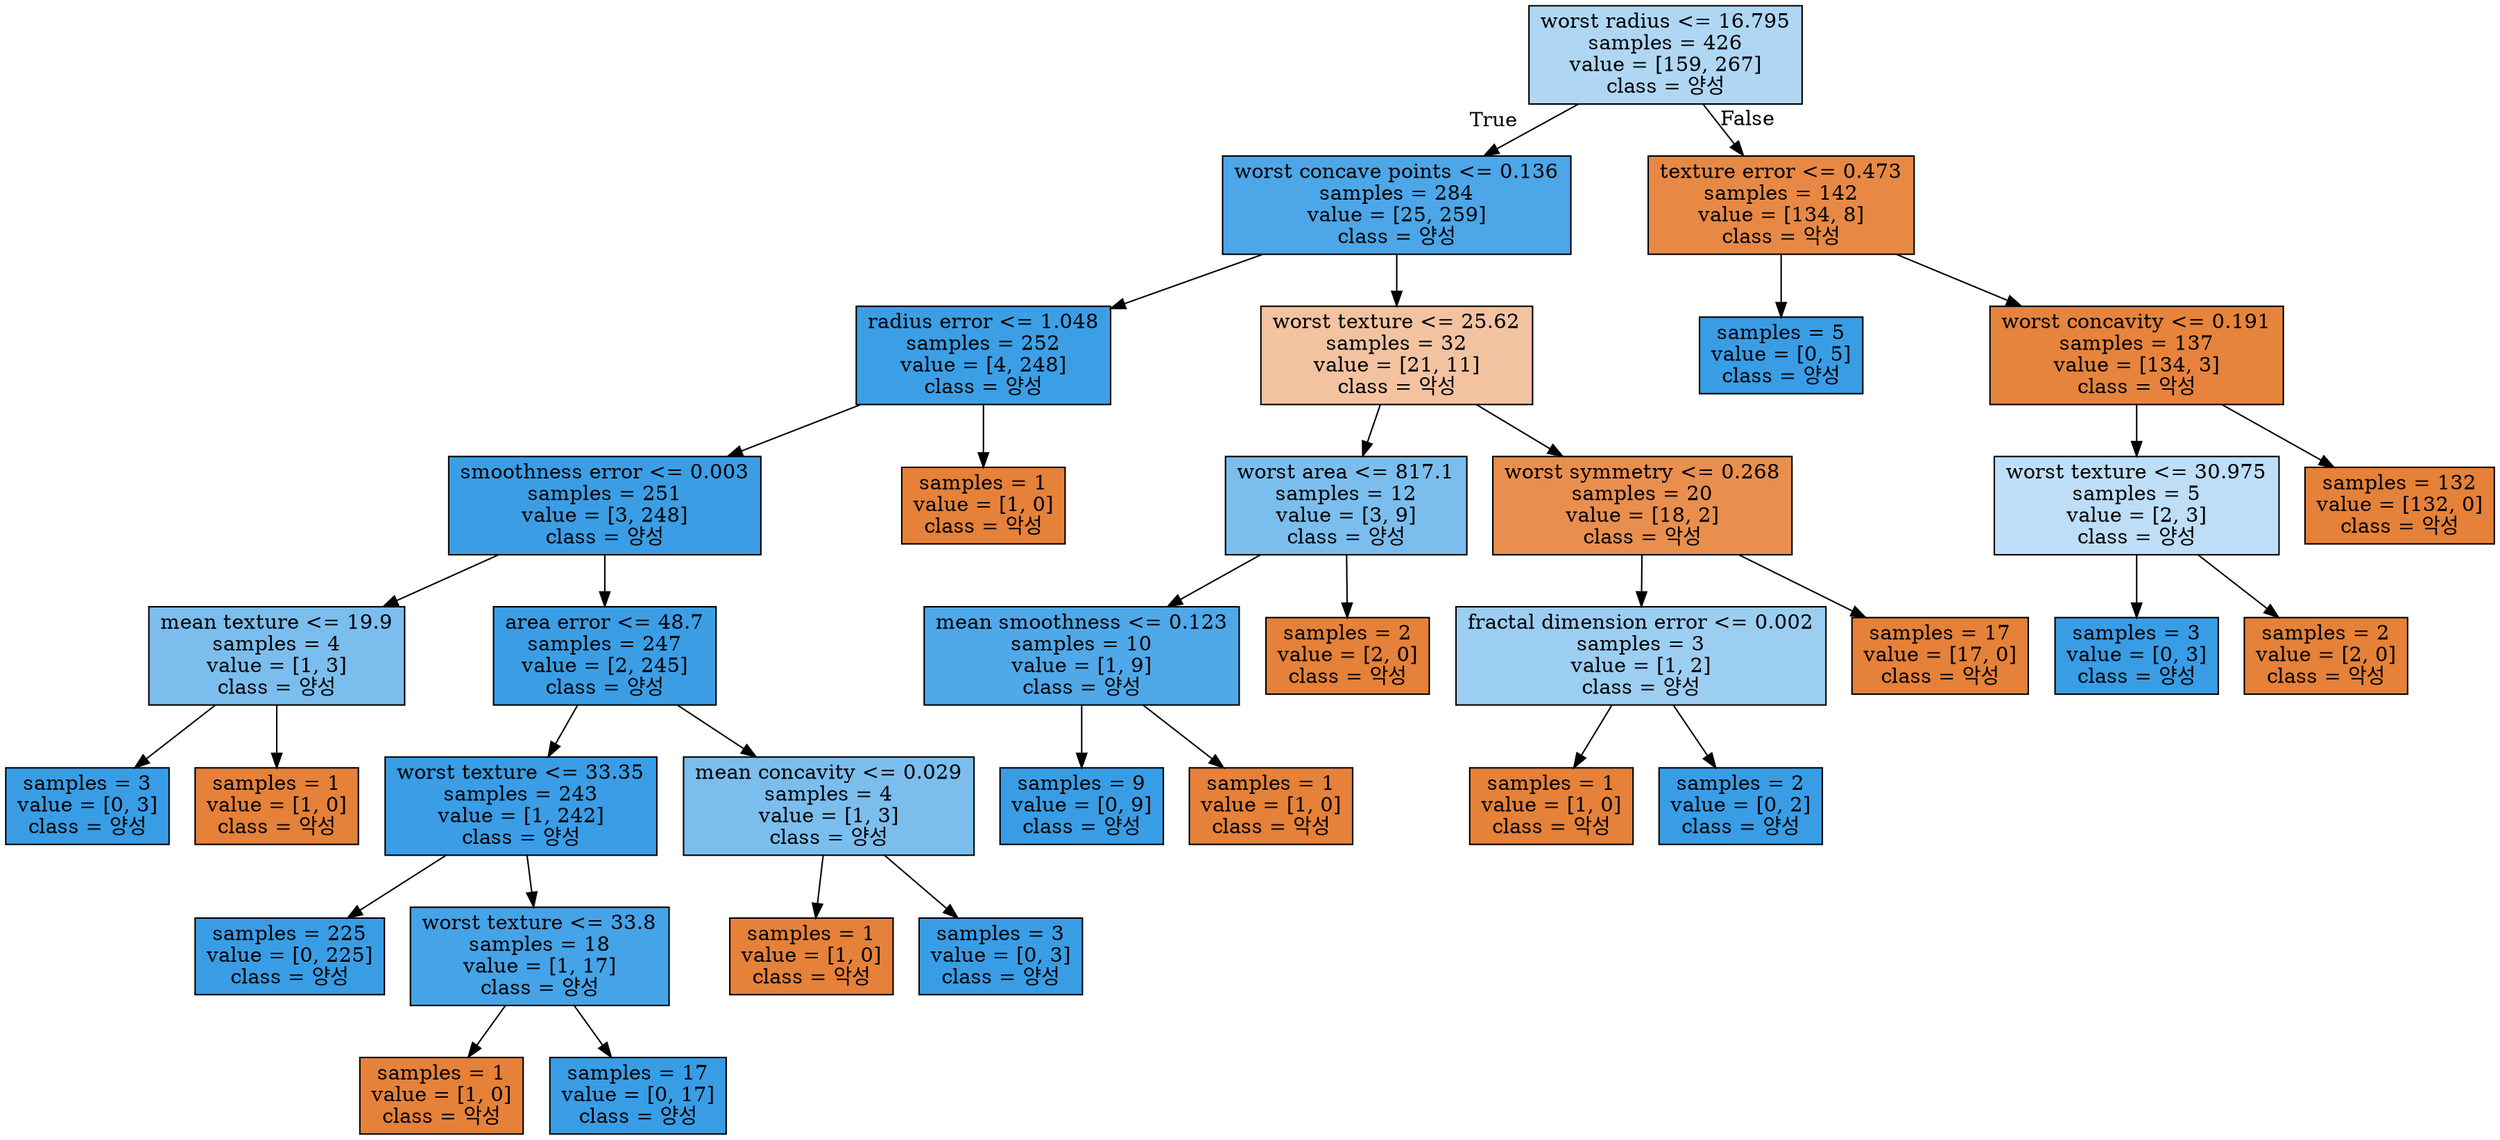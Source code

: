 digraph Tree {
node [shape=box, style="filled", color="black"] ;
0 [label="worst radius <= 16.795\nsamples = 426\nvalue = [159, 267]\nclass = 양성", fillcolor="#afd7f4"] ;
1 [label="worst concave points <= 0.136\nsamples = 284\nvalue = [25, 259]\nclass = 양성", fillcolor="#4ca6e8"] ;
0 -> 1 [labeldistance=2.5, labelangle=45, headlabel="True"] ;
2 [label="radius error <= 1.048\nsamples = 252\nvalue = [4, 248]\nclass = 양성", fillcolor="#3c9fe5"] ;
1 -> 2 ;
3 [label="smoothness error <= 0.003\nsamples = 251\nvalue = [3, 248]\nclass = 양성", fillcolor="#3b9ee5"] ;
2 -> 3 ;
4 [label="mean texture <= 19.9\nsamples = 4\nvalue = [1, 3]\nclass = 양성", fillcolor="#7bbeee"] ;
3 -> 4 ;
5 [label="samples = 3\nvalue = [0, 3]\nclass = 양성", fillcolor="#399de5"] ;
4 -> 5 ;
6 [label="samples = 1\nvalue = [1, 0]\nclass = 악성", fillcolor="#e58139"] ;
4 -> 6 ;
7 [label="area error <= 48.7\nsamples = 247\nvalue = [2, 245]\nclass = 양성", fillcolor="#3b9ee5"] ;
3 -> 7 ;
8 [label="worst texture <= 33.35\nsamples = 243\nvalue = [1, 242]\nclass = 양성", fillcolor="#3a9de5"] ;
7 -> 8 ;
9 [label="samples = 225\nvalue = [0, 225]\nclass = 양성", fillcolor="#399de5"] ;
8 -> 9 ;
10 [label="worst texture <= 33.8\nsamples = 18\nvalue = [1, 17]\nclass = 양성", fillcolor="#45a3e7"] ;
8 -> 10 ;
11 [label="samples = 1\nvalue = [1, 0]\nclass = 악성", fillcolor="#e58139"] ;
10 -> 11 ;
12 [label="samples = 17\nvalue = [0, 17]\nclass = 양성", fillcolor="#399de5"] ;
10 -> 12 ;
13 [label="mean concavity <= 0.029\nsamples = 4\nvalue = [1, 3]\nclass = 양성", fillcolor="#7bbeee"] ;
7 -> 13 ;
14 [label="samples = 1\nvalue = [1, 0]\nclass = 악성", fillcolor="#e58139"] ;
13 -> 14 ;
15 [label="samples = 3\nvalue = [0, 3]\nclass = 양성", fillcolor="#399de5"] ;
13 -> 15 ;
16 [label="samples = 1\nvalue = [1, 0]\nclass = 악성", fillcolor="#e58139"] ;
2 -> 16 ;
17 [label="worst texture <= 25.62\nsamples = 32\nvalue = [21, 11]\nclass = 악성", fillcolor="#f3c3a1"] ;
1 -> 17 ;
18 [label="worst area <= 817.1\nsamples = 12\nvalue = [3, 9]\nclass = 양성", fillcolor="#7bbeee"] ;
17 -> 18 ;
19 [label="mean smoothness <= 0.123\nsamples = 10\nvalue = [1, 9]\nclass = 양성", fillcolor="#4fa8e8"] ;
18 -> 19 ;
20 [label="samples = 9\nvalue = [0, 9]\nclass = 양성", fillcolor="#399de5"] ;
19 -> 20 ;
21 [label="samples = 1\nvalue = [1, 0]\nclass = 악성", fillcolor="#e58139"] ;
19 -> 21 ;
22 [label="samples = 2\nvalue = [2, 0]\nclass = 악성", fillcolor="#e58139"] ;
18 -> 22 ;
23 [label="worst symmetry <= 0.268\nsamples = 20\nvalue = [18, 2]\nclass = 악성", fillcolor="#e88f4f"] ;
17 -> 23 ;
24 [label="fractal dimension error <= 0.002\nsamples = 3\nvalue = [1, 2]\nclass = 양성", fillcolor="#9ccef2"] ;
23 -> 24 ;
25 [label="samples = 1\nvalue = [1, 0]\nclass = 악성", fillcolor="#e58139"] ;
24 -> 25 ;
26 [label="samples = 2\nvalue = [0, 2]\nclass = 양성", fillcolor="#399de5"] ;
24 -> 26 ;
27 [label="samples = 17\nvalue = [17, 0]\nclass = 악성", fillcolor="#e58139"] ;
23 -> 27 ;
28 [label="texture error <= 0.473\nsamples = 142\nvalue = [134, 8]\nclass = 악성", fillcolor="#e78945"] ;
0 -> 28 [labeldistance=2.5, labelangle=-45, headlabel="False"] ;
29 [label="samples = 5\nvalue = [0, 5]\nclass = 양성", fillcolor="#399de5"] ;
28 -> 29 ;
30 [label="worst concavity <= 0.191\nsamples = 137\nvalue = [134, 3]\nclass = 악성", fillcolor="#e6843d"] ;
28 -> 30 ;
31 [label="worst texture <= 30.975\nsamples = 5\nvalue = [2, 3]\nclass = 양성", fillcolor="#bddef6"] ;
30 -> 31 ;
32 [label="samples = 3\nvalue = [0, 3]\nclass = 양성", fillcolor="#399de5"] ;
31 -> 32 ;
33 [label="samples = 2\nvalue = [2, 0]\nclass = 악성", fillcolor="#e58139"] ;
31 -> 33 ;
34 [label="samples = 132\nvalue = [132, 0]\nclass = 악성", fillcolor="#e58139"] ;
30 -> 34 ;
}